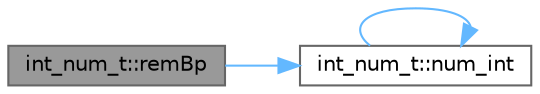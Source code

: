 digraph "int_num_t::remBp"
{
 // INTERACTIVE_SVG=YES
 // LATEX_PDF_SIZE
  bgcolor="transparent";
  edge [fontname=Helvetica,fontsize=10,labelfontname=Helvetica,labelfontsize=10];
  node [fontname=Helvetica,fontsize=10,shape=box,height=0.2,width=0.4];
  rankdir="LR";
  Node1 [label="int_num_t::remBp",height=0.2,width=0.4,color="gray40", fillcolor="grey60", style="filled", fontcolor="black",tooltip=" "];
  Node1 -> Node2 [color="steelblue1",style="solid"];
  Node2 [label="int_num_t::num_int",height=0.2,width=0.4,color="grey40", fillcolor="white", style="filled",URL="$structint__num__t.html#ae209e7a115353db1633459a602d24e0b",tooltip=" "];
  Node2 -> Node2 [color="steelblue1",style="solid"];
}

